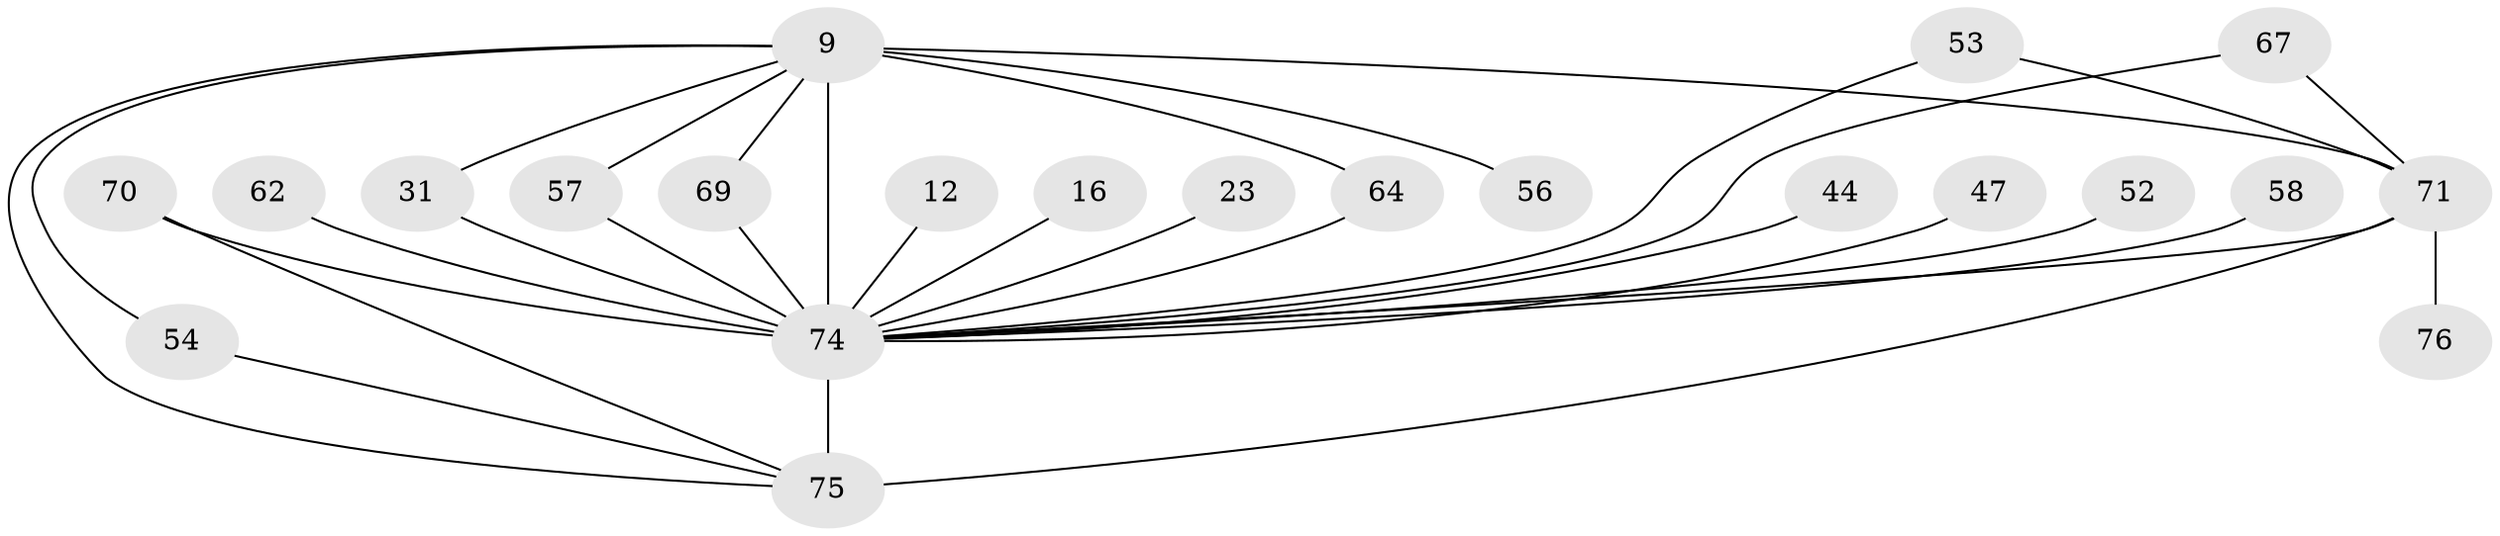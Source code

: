 // original degree distribution, {16: 0.013157894736842105, 12: 0.02631578947368421, 17: 0.013157894736842105, 19: 0.013157894736842105, 25: 0.013157894736842105, 14: 0.013157894736842105, 15: 0.013157894736842105, 21: 0.013157894736842105, 23: 0.013157894736842105, 6: 0.02631578947368421, 2: 0.5263157894736842, 4: 0.09210526315789473, 5: 0.02631578947368421, 3: 0.18421052631578946, 8: 0.013157894736842105}
// Generated by graph-tools (version 1.1) at 2025/46/03/04/25 21:46:33]
// undirected, 22 vertices, 32 edges
graph export_dot {
graph [start="1"]
  node [color=gray90,style=filled];
  9 [super="+2+4"];
  12;
  16;
  23;
  31;
  44;
  47;
  52;
  53;
  54;
  56;
  57 [super="+14+32"];
  58;
  62;
  64 [super="+61"];
  67;
  69 [super="+66"];
  70 [super="+68"];
  71 [super="+63"];
  74 [super="+10+45+50+73"];
  75 [super="+42+60+7"];
  76;
  9 -- 56 [weight=2];
  9 -- 64 [weight=2];
  9 -- 74 [weight=25];
  9 -- 75 [weight=10];
  9 -- 69;
  9 -- 71 [weight=5];
  9 -- 54;
  9 -- 31;
  9 -- 57;
  12 -- 74 [weight=2];
  16 -- 74 [weight=2];
  23 -- 74 [weight=2];
  31 -- 74;
  44 -- 74;
  47 -- 74;
  52 -- 74 [weight=2];
  53 -- 71;
  53 -- 74;
  54 -- 75;
  57 -- 74 [weight=3];
  58 -- 74;
  62 -- 74 [weight=2];
  64 -- 74 [weight=2];
  67 -- 71;
  67 -- 74;
  69 -- 74 [weight=5];
  70 -- 75 [weight=3];
  70 -- 74 [weight=3];
  71 -- 75 [weight=3];
  71 -- 76 [weight=2];
  71 -- 74 [weight=5];
  74 -- 75 [weight=17];
}
